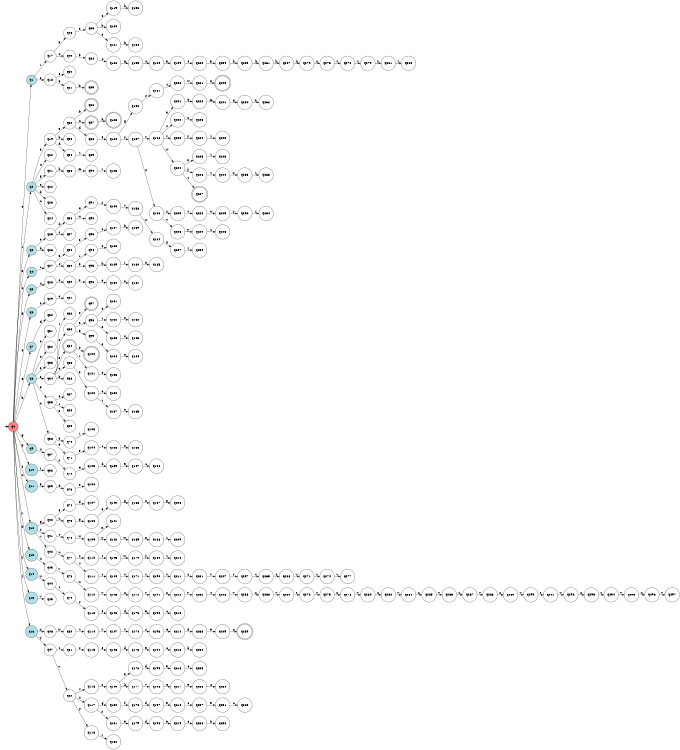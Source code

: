 digraph APTAALF {
__start0 [style = invis, shape = none, label = "", width = 0, height = 0];

rankdir=LR;
size="8,5";

s0 [style="filled", color="black", fillcolor="#ff817b" shape="circle", label="q0"];
s1 [style="filled", color="black", fillcolor="powderblue" shape="circle", label="q1"];
s2 [style="filled", color="black", fillcolor="powderblue" shape="circle", label="q2"];
s3 [style="filled", color="black", fillcolor="powderblue" shape="circle", label="q3"];
s4 [style="filled", color="black", fillcolor="powderblue" shape="circle", label="q4"];
s5 [style="filled", color="black", fillcolor="powderblue" shape="circle", label="q5"];
s6 [style="filled", color="black", fillcolor="powderblue" shape="circle", label="q6"];
s7 [style="filled", color="black", fillcolor="powderblue" shape="circle", label="q7"];
s8 [style="filled", color="black", fillcolor="powderblue" shape="circle", label="q8"];
s9 [style="filled", color="black", fillcolor="powderblue" shape="circle", label="q9"];
s10 [style="filled", color="black", fillcolor="powderblue" shape="circle", label="q10"];
s11 [style="filled", color="black", fillcolor="powderblue" shape="circle", label="q11"];
s12 [style="filled", color="black", fillcolor="powderblue" shape="circle", label="q12"];
s13 [style="filled", color="black", fillcolor="powderblue" shape="circle", label="q13"];
s14 [style="filled", color="black", fillcolor="powderblue" shape="circle", label="q14"];
s15 [style="filled", color="black", fillcolor="powderblue" shape="circle", label="q15"];
s16 [style="filled", color="black", fillcolor="powderblue" shape="circle", label="q16"];
s17 [style="filled", color="black", fillcolor="white" shape="circle", label="q17"];
s18 [style="filled", color="black", fillcolor="white" shape="circle", label="q18"];
s19 [style="filled", color="black", fillcolor="white" shape="circle", label="q19"];
s20 [style="filled", color="black", fillcolor="white" shape="circle", label="q20"];
s21 [style="filled", color="black", fillcolor="white" shape="circle", label="q21"];
s22 [style="filled", color="black", fillcolor="white" shape="circle", label="q22"];
s23 [style="filled", color="black", fillcolor="white" shape="circle", label="q23"];
s24 [style="filled", color="black", fillcolor="white" shape="circle", label="q24"];
s25 [style="filled", color="black", fillcolor="white" shape="circle", label="q25"];
s26 [style="filled", color="black", fillcolor="white" shape="circle", label="q26"];
s27 [style="filled", color="black", fillcolor="white" shape="circle", label="q27"];
s28 [style="filled", color="black", fillcolor="white" shape="circle", label="q28"];
s29 [style="filled", color="black", fillcolor="white" shape="circle", label="q29"];
s30 [style="filled", color="black", fillcolor="white" shape="circle", label="q30"];
s31 [style="filled", color="black", fillcolor="white" shape="circle", label="q31"];
s32 [style="filled", color="black", fillcolor="white" shape="circle", label="q32"];
s33 [style="filled", color="black", fillcolor="white" shape="circle", label="q33"];
s34 [style="filled", color="black", fillcolor="white" shape="circle", label="q34"];
s35 [style="filled", color="black", fillcolor="white" shape="circle", label="q35"];
s36 [style="filled", color="black", fillcolor="white" shape="circle", label="q36"];
s37 [style="filled", color="black", fillcolor="white" shape="circle", label="q37"];
s38 [style="filled", color="black", fillcolor="white" shape="circle", label="q38"];
s39 [style="filled", color="black", fillcolor="white" shape="circle", label="q39"];
s40 [style="filled", color="black", fillcolor="white" shape="circle", label="q40"];
s41 [style="filled", color="black", fillcolor="white" shape="circle", label="q41"];
s42 [style="filled", color="black", fillcolor="white" shape="circle", label="q42"];
s43 [style="filled", color="black", fillcolor="white" shape="circle", label="q43"];
s44 [style="filled", color="black", fillcolor="white" shape="circle", label="q44"];
s45 [style="filled", color="black", fillcolor="white" shape="circle", label="q45"];
s46 [style="filled", color="black", fillcolor="white" shape="circle", label="q46"];
s47 [style="filled", color="black", fillcolor="white" shape="circle", label="q47"];
s48 [style="filled", color="black", fillcolor="white" shape="circle", label="q48"];
s49 [style="filled", color="black", fillcolor="white" shape="circle", label="q49"];
s50 [style="filled", color="black", fillcolor="white" shape="circle", label="q50"];
s51 [style="filled", color="black", fillcolor="white" shape="circle", label="q51"];
s52 [style="filled", color="black", fillcolor="white" shape="circle", label="q52"];
s53 [style="filled", color="black", fillcolor="white" shape="circle", label="q53"];
s54 [style="filled", color="black", fillcolor="white" shape="circle", label="q54"];
s55 [style="filled", color="black", fillcolor="white" shape="circle", label="q55"];
s56 [style="filled", color="black", fillcolor="white" shape="circle", label="q56"];
s57 [style="filled", color="black", fillcolor="white" shape="circle", label="q57"];
s58 [style="filled", color="black", fillcolor="white" shape="circle", label="q58"];
s59 [style="filled", color="black", fillcolor="white" shape="circle", label="q59"];
s60 [style="filled", color="black", fillcolor="white" shape="circle", label="q60"];
s61 [style="filled", color="black", fillcolor="white" shape="circle", label="q61"];
s62 [style="filled", color="black", fillcolor="white" shape="circle", label="q62"];
s63 [style="filled", color="black", fillcolor="white" shape="circle", label="q63"];
s64 [style="rounded,filled", color="black", fillcolor="white" shape="doublecircle", label="q64"];
s65 [style="filled", color="black", fillcolor="white" shape="circle", label="q65"];
s66 [style="filled", color="black", fillcolor="white" shape="circle", label="q66"];
s67 [style="filled", color="black", fillcolor="white" shape="circle", label="q67"];
s68 [style="filled", color="black", fillcolor="white" shape="circle", label="q68"];
s69 [style="filled", color="black", fillcolor="white" shape="circle", label="q69"];
s70 [style="filled", color="black", fillcolor="white" shape="circle", label="q70"];
s71 [style="filled", color="black", fillcolor="white" shape="circle", label="q71"];
s72 [style="filled", color="black", fillcolor="white" shape="circle", label="q72"];
s73 [style="filled", color="black", fillcolor="white" shape="circle", label="q73"];
s74 [style="filled", color="black", fillcolor="white" shape="circle", label="q74"];
s75 [style="filled", color="black", fillcolor="white" shape="circle", label="q75"];
s76 [style="filled", color="black", fillcolor="white" shape="circle", label="q76"];
s77 [style="filled", color="black", fillcolor="white" shape="circle", label="q77"];
s78 [style="filled", color="black", fillcolor="white" shape="circle", label="q78"];
s79 [style="filled", color="black", fillcolor="white" shape="circle", label="q79"];
s80 [style="filled", color="black", fillcolor="white" shape="circle", label="q80"];
s81 [style="filled", color="black", fillcolor="white" shape="circle", label="q81"];
s82 [style="filled", color="black", fillcolor="white" shape="circle", label="q82"];
s83 [style="filled", color="black", fillcolor="white" shape="circle", label="q83"];
s84 [style="filled", color="black", fillcolor="white" shape="circle", label="q84"];
s85 [style="rounded,filled", color="black", fillcolor="white" shape="doublecircle", label="q85"];
s86 [style="rounded,filled", color="black", fillcolor="white" shape="doublecircle", label="q86"];
s87 [style="rounded,filled", color="black", fillcolor="white" shape="doublecircle", label="q87"];
s88 [style="filled", color="black", fillcolor="white" shape="circle", label="q88"];
s89 [style="filled", color="black", fillcolor="white" shape="circle", label="q89"];
s90 [style="filled", color="black", fillcolor="white" shape="circle", label="q90"];
s91 [style="filled", color="black", fillcolor="white" shape="circle", label="q91"];
s92 [style="filled", color="black", fillcolor="white" shape="circle", label="q92"];
s93 [style="filled", color="black", fillcolor="white" shape="circle", label="q93"];
s94 [style="filled", color="black", fillcolor="white" shape="circle", label="q94"];
s95 [style="filled", color="black", fillcolor="white" shape="circle", label="q95"];
s96 [style="filled", color="black", fillcolor="white" shape="circle", label="q96"];
s97 [style="rounded,filled", color="black", fillcolor="white" shape="doublecircle", label="q97"];
s98 [style="filled", color="black", fillcolor="white" shape="circle", label="q98"];
s99 [style="filled", color="black", fillcolor="white" shape="circle", label="q99"];
s100 [style="rounded,filled", color="black", fillcolor="white" shape="doublecircle", label="q100"];
s101 [style="filled", color="black", fillcolor="white" shape="circle", label="q101"];
s102 [style="filled", color="black", fillcolor="white" shape="circle", label="q102"];
s103 [style="filled", color="black", fillcolor="white" shape="circle", label="q103"];
s104 [style="filled", color="black", fillcolor="white" shape="circle", label="q104"];
s105 [style="filled", color="black", fillcolor="white" shape="circle", label="q105"];
s106 [style="filled", color="black", fillcolor="white" shape="circle", label="q106"];
s107 [style="filled", color="black", fillcolor="white" shape="circle", label="q107"];
s108 [style="filled", color="black", fillcolor="white" shape="circle", label="q108"];
s109 [style="filled", color="black", fillcolor="white" shape="circle", label="q109"];
s110 [style="filled", color="black", fillcolor="white" shape="circle", label="q110"];
s111 [style="filled", color="black", fillcolor="white" shape="circle", label="q111"];
s112 [style="filled", color="black", fillcolor="white" shape="circle", label="q112"];
s113 [style="filled", color="black", fillcolor="white" shape="circle", label="q113"];
s114 [style="filled", color="black", fillcolor="white" shape="circle", label="q114"];
s115 [style="filled", color="black", fillcolor="white" shape="circle", label="q115"];
s116 [style="filled", color="black", fillcolor="white" shape="circle", label="q116"];
s117 [style="filled", color="black", fillcolor="white" shape="circle", label="q117"];
s118 [style="filled", color="black", fillcolor="white" shape="circle", label="q118"];
s119 [style="filled", color="black", fillcolor="white" shape="circle", label="q119"];
s120 [style="filled", color="black", fillcolor="white" shape="circle", label="q120"];
s121 [style="filled", color="black", fillcolor="white" shape="circle", label="q121"];
s122 [style="filled", color="black", fillcolor="white" shape="circle", label="q122"];
s123 [style="rounded,filled", color="black", fillcolor="white" shape="doublecircle", label="q123"];
s124 [style="filled", color="black", fillcolor="white" shape="circle", label="q124"];
s125 [style="filled", color="black", fillcolor="white" shape="circle", label="q125"];
s126 [style="filled", color="black", fillcolor="white" shape="circle", label="q126"];
s127 [style="filled", color="black", fillcolor="white" shape="circle", label="q127"];
s128 [style="filled", color="black", fillcolor="white" shape="circle", label="q128"];
s129 [style="filled", color="black", fillcolor="white" shape="circle", label="q129"];
s130 [style="filled", color="black", fillcolor="white" shape="circle", label="q130"];
s131 [style="filled", color="black", fillcolor="white" shape="circle", label="q131"];
s132 [style="filled", color="black", fillcolor="white" shape="circle", label="q132"];
s133 [style="filled", color="black", fillcolor="white" shape="circle", label="q133"];
s134 [style="filled", color="black", fillcolor="white" shape="circle", label="q134"];
s135 [style="filled", color="black", fillcolor="white" shape="circle", label="q135"];
s136 [style="filled", color="black", fillcolor="white" shape="circle", label="q136"];
s137 [style="filled", color="black", fillcolor="white" shape="circle", label="q137"];
s138 [style="filled", color="black", fillcolor="white" shape="circle", label="q138"];
s139 [style="filled", color="black", fillcolor="white" shape="circle", label="q139"];
s140 [style="filled", color="black", fillcolor="white" shape="circle", label="q140"];
s141 [style="filled", color="black", fillcolor="white" shape="circle", label="q141"];
s142 [style="filled", color="black", fillcolor="white" shape="circle", label="q142"];
s143 [style="filled", color="black", fillcolor="white" shape="circle", label="q143"];
s144 [style="filled", color="black", fillcolor="white" shape="circle", label="q144"];
s145 [style="filled", color="black", fillcolor="white" shape="circle", label="q145"];
s146 [style="filled", color="black", fillcolor="white" shape="circle", label="q146"];
s147 [style="filled", color="black", fillcolor="white" shape="circle", label="q147"];
s148 [style="filled", color="black", fillcolor="white" shape="circle", label="q148"];
s149 [style="filled", color="black", fillcolor="white" shape="circle", label="q149"];
s150 [style="filled", color="black", fillcolor="white" shape="circle", label="q150"];
s151 [style="filled", color="black", fillcolor="white" shape="circle", label="q151"];
s152 [style="filled", color="black", fillcolor="white" shape="circle", label="q152"];
s153 [style="filled", color="black", fillcolor="white" shape="circle", label="q153"];
s154 [style="filled", color="black", fillcolor="white" shape="circle", label="q154"];
s155 [style="filled", color="black", fillcolor="white" shape="circle", label="q155"];
s156 [style="filled", color="black", fillcolor="white" shape="circle", label="q156"];
s157 [style="filled", color="black", fillcolor="white" shape="circle", label="q157"];
s158 [style="filled", color="black", fillcolor="white" shape="circle", label="q158"];
s159 [style="filled", color="black", fillcolor="white" shape="circle", label="q159"];
s160 [style="filled", color="black", fillcolor="white" shape="circle", label="q160"];
s161 [style="filled", color="black", fillcolor="white" shape="circle", label="q161"];
s162 [style="filled", color="black", fillcolor="white" shape="circle", label="q162"];
s163 [style="filled", color="black", fillcolor="white" shape="circle", label="q163"];
s164 [style="filled", color="black", fillcolor="white" shape="circle", label="q164"];
s165 [style="filled", color="black", fillcolor="white" shape="circle", label="q165"];
s166 [style="filled", color="black", fillcolor="white" shape="circle", label="q166"];
s167 [style="filled", color="black", fillcolor="white" shape="circle", label="q167"];
s168 [style="filled", color="black", fillcolor="white" shape="circle", label="q168"];
s169 [style="filled", color="black", fillcolor="white" shape="circle", label="q169"];
s170 [style="filled", color="black", fillcolor="white" shape="circle", label="q170"];
s171 [style="filled", color="black", fillcolor="white" shape="circle", label="q171"];
s172 [style="filled", color="black", fillcolor="white" shape="circle", label="q172"];
s173 [style="filled", color="black", fillcolor="white" shape="circle", label="q173"];
s174 [style="filled", color="black", fillcolor="white" shape="circle", label="q174"];
s175 [style="filled", color="black", fillcolor="white" shape="circle", label="q175"];
s176 [style="filled", color="black", fillcolor="white" shape="circle", label="q176"];
s177 [style="filled", color="black", fillcolor="white" shape="circle", label="q177"];
s178 [style="filled", color="black", fillcolor="white" shape="circle", label="q178"];
s179 [style="filled", color="black", fillcolor="white" shape="circle", label="q179"];
s180 [style="filled", color="black", fillcolor="white" shape="circle", label="q180"];
s181 [style="filled", color="black", fillcolor="white" shape="circle", label="q181"];
s182 [style="filled", color="black", fillcolor="white" shape="circle", label="q182"];
s183 [style="filled", color="black", fillcolor="white" shape="circle", label="q183"];
s184 [style="filled", color="black", fillcolor="white" shape="circle", label="q184"];
s185 [style="filled", color="black", fillcolor="white" shape="circle", label="q185"];
s186 [style="filled", color="black", fillcolor="white" shape="circle", label="q186"];
s187 [style="filled", color="black", fillcolor="white" shape="circle", label="q187"];
s188 [style="filled", color="black", fillcolor="white" shape="circle", label="q188"];
s189 [style="filled", color="black", fillcolor="white" shape="circle", label="q189"];
s190 [style="filled", color="black", fillcolor="white" shape="circle", label="q190"];
s191 [style="filled", color="black", fillcolor="white" shape="circle", label="q191"];
s192 [style="filled", color="black", fillcolor="white" shape="circle", label="q192"];
s193 [style="filled", color="black", fillcolor="white" shape="circle", label="q193"];
s194 [style="filled", color="black", fillcolor="white" shape="circle", label="q194"];
s195 [style="filled", color="black", fillcolor="white" shape="circle", label="q195"];
s196 [style="filled", color="black", fillcolor="white" shape="circle", label="q196"];
s197 [style="filled", color="black", fillcolor="white" shape="circle", label="q197"];
s198 [style="filled", color="black", fillcolor="white" shape="circle", label="q198"];
s199 [style="filled", color="black", fillcolor="white" shape="circle", label="q199"];
s200 [style="filled", color="black", fillcolor="white" shape="circle", label="q200"];
s201 [style="filled", color="black", fillcolor="white" shape="circle", label="q201"];
s202 [style="filled", color="black", fillcolor="white" shape="circle", label="q202"];
s203 [style="filled", color="black", fillcolor="white" shape="circle", label="q203"];
s204 [style="filled", color="black", fillcolor="white" shape="circle", label="q204"];
s205 [style="filled", color="black", fillcolor="white" shape="circle", label="q205"];
s206 [style="filled", color="black", fillcolor="white" shape="circle", label="q206"];
s207 [style="filled", color="black", fillcolor="white" shape="circle", label="q207"];
s208 [style="filled", color="black", fillcolor="white" shape="circle", label="q208"];
s209 [style="filled", color="black", fillcolor="white" shape="circle", label="q209"];
s210 [style="filled", color="black", fillcolor="white" shape="circle", label="q210"];
s211 [style="filled", color="black", fillcolor="white" shape="circle", label="q211"];
s212 [style="filled", color="black", fillcolor="white" shape="circle", label="q212"];
s213 [style="filled", color="black", fillcolor="white" shape="circle", label="q213"];
s214 [style="filled", color="black", fillcolor="white" shape="circle", label="q214"];
s215 [style="filled", color="black", fillcolor="white" shape="circle", label="q215"];
s216 [style="filled", color="black", fillcolor="white" shape="circle", label="q216"];
s217 [style="filled", color="black", fillcolor="white" shape="circle", label="q217"];
s218 [style="filled", color="black", fillcolor="white" shape="circle", label="q218"];
s219 [style="filled", color="black", fillcolor="white" shape="circle", label="q219"];
s220 [style="filled", color="black", fillcolor="white" shape="circle", label="q220"];
s221 [style="filled", color="black", fillcolor="white" shape="circle", label="q221"];
s222 [style="filled", color="black", fillcolor="white" shape="circle", label="q222"];
s223 [style="filled", color="black", fillcolor="white" shape="circle", label="q223"];
s224 [style="filled", color="black", fillcolor="white" shape="circle", label="q224"];
s225 [style="filled", color="black", fillcolor="white" shape="circle", label="q225"];
s226 [style="filled", color="black", fillcolor="white" shape="circle", label="q226"];
s227 [style="rounded,filled", color="black", fillcolor="white" shape="doublecircle", label="q227"];
s228 [style="filled", color="black", fillcolor="white" shape="circle", label="q228"];
s229 [style="filled", color="black", fillcolor="white" shape="circle", label="q229"];
s230 [style="filled", color="black", fillcolor="white" shape="circle", label="q230"];
s231 [style="filled", color="black", fillcolor="white" shape="circle", label="q231"];
s232 [style="filled", color="black", fillcolor="white" shape="circle", label="q232"];
s233 [style="filled", color="black", fillcolor="white" shape="circle", label="q233"];
s234 [style="filled", color="black", fillcolor="white" shape="circle", label="q234"];
s235 [style="filled", color="black", fillcolor="white" shape="circle", label="q235"];
s236 [style="filled", color="black", fillcolor="white" shape="circle", label="q236"];
s237 [style="filled", color="black", fillcolor="white" shape="circle", label="q237"];
s238 [style="filled", color="black", fillcolor="white" shape="circle", label="q238"];
s239 [style="filled", color="black", fillcolor="white" shape="circle", label="q239"];
s240 [style="rounded,filled", color="black", fillcolor="white" shape="doublecircle", label="q240"];
s241 [style="filled", color="black", fillcolor="white" shape="circle", label="q241"];
s242 [style="filled", color="black", fillcolor="white" shape="circle", label="q242"];
s243 [style="filled", color="black", fillcolor="white" shape="circle", label="q243"];
s244 [style="filled", color="black", fillcolor="white" shape="circle", label="q244"];
s245 [style="filled", color="black", fillcolor="white" shape="circle", label="q245"];
s246 [style="filled", color="black", fillcolor="white" shape="circle", label="q246"];
s247 [style="filled", color="black", fillcolor="white" shape="circle", label="q247"];
s248 [style="filled", color="black", fillcolor="white" shape="circle", label="q248"];
s249 [style="filled", color="black", fillcolor="white" shape="circle", label="q249"];
s250 [style="filled", color="black", fillcolor="white" shape="circle", label="q250"];
s251 [style="filled", color="black", fillcolor="white" shape="circle", label="q251"];
s252 [style="filled", color="black", fillcolor="white" shape="circle", label="q252"];
s253 [style="filled", color="black", fillcolor="white" shape="circle", label="q253"];
s254 [style="filled", color="black", fillcolor="white" shape="circle", label="q254"];
s255 [style="filled", color="black", fillcolor="white" shape="circle", label="q255"];
s256 [style="filled", color="black", fillcolor="white" shape="circle", label="q256"];
s257 [style="filled", color="black", fillcolor="white" shape="circle", label="q257"];
s258 [style="filled", color="black", fillcolor="white" shape="circle", label="q258"];
s259 [style="rounded,filled", color="black", fillcolor="white" shape="doublecircle", label="q259"];
s260 [style="filled", color="black", fillcolor="white" shape="circle", label="q260"];
s261 [style="filled", color="black", fillcolor="white" shape="circle", label="q261"];
s262 [style="filled", color="black", fillcolor="white" shape="circle", label="q262"];
s263 [style="filled", color="black", fillcolor="white" shape="circle", label="q263"];
s264 [style="filled", color="black", fillcolor="white" shape="circle", label="q264"];
s265 [style="filled", color="black", fillcolor="white" shape="circle", label="q265"];
s266 [style="filled", color="black", fillcolor="white" shape="circle", label="q266"];
s267 [style="filled", color="black", fillcolor="white" shape="circle", label="q267"];
s268 [style="filled", color="black", fillcolor="white" shape="circle", label="q268"];
s269 [style="filled", color="black", fillcolor="white" shape="circle", label="q269"];
s270 [style="filled", color="black", fillcolor="white" shape="circle", label="q270"];
s271 [style="filled", color="black", fillcolor="white" shape="circle", label="q271"];
s272 [style="filled", color="black", fillcolor="white" shape="circle", label="q272"];
s273 [style="filled", color="black", fillcolor="white" shape="circle", label="q273"];
s274 [style="filled", color="black", fillcolor="white" shape="circle", label="q274"];
s275 [style="filled", color="black", fillcolor="white" shape="circle", label="q275"];
s276 [style="filled", color="black", fillcolor="white" shape="circle", label="q276"];
s277 [style="filled", color="black", fillcolor="white" shape="circle", label="q277"];
s278 [style="filled", color="black", fillcolor="white" shape="circle", label="q278"];
s279 [style="filled", color="black", fillcolor="white" shape="circle", label="q279"];
s280 [style="filled", color="black", fillcolor="white" shape="circle", label="q280"];
s281 [style="filled", color="black", fillcolor="white" shape="circle", label="q281"];
s282 [style="filled", color="black", fillcolor="white" shape="circle", label="q282"];
s283 [style="filled", color="black", fillcolor="white" shape="circle", label="q283"];
s284 [style="filled", color="black", fillcolor="white" shape="circle", label="q284"];
s285 [style="filled", color="black", fillcolor="white" shape="circle", label="q285"];
s286 [style="filled", color="black", fillcolor="white" shape="circle", label="q286"];
s287 [style="filled", color="black", fillcolor="white" shape="circle", label="q287"];
s288 [style="filled", color="black", fillcolor="white" shape="circle", label="q288"];
s289 [style="filled", color="black", fillcolor="white" shape="circle", label="q289"];
s290 [style="filled", color="black", fillcolor="white" shape="circle", label="q290"];
s291 [style="filled", color="black", fillcolor="white" shape="circle", label="q291"];
s292 [style="filled", color="black", fillcolor="white" shape="circle", label="q292"];
s293 [style="filled", color="black", fillcolor="white" shape="circle", label="q293"];
s294 [style="filled", color="black", fillcolor="white" shape="circle", label="q294"];
s295 [style="filled", color="black", fillcolor="white" shape="circle", label="q295"];
s296 [style="filled", color="black", fillcolor="white" shape="circle", label="q296"];
s297 [style="filled", color="black", fillcolor="white" shape="circle", label="q297"];
subgraph cluster_main { 
	graph [pad=".75", ranksep="0.15", nodesep="0.15"];
	 style=invis; 
	__start0 -> s0 [penwidth=2];
}
s0 -> s1 [label="0"];
s0 -> s2 [label="1"];
s0 -> s3 [label="3"];
s0 -> s4 [label="4"];
s0 -> s5 [label="5"];
s0 -> s6 [label="8"];
s0 -> s7 [label="9"];
s0 -> s8 [label="b"];
s0 -> s9 [label="g"];
s0 -> s10 [label="p"];
s0 -> s11 [label="s"];
s0 -> s12 [label="u"];
s0 -> s13 [label="v"];
s0 -> s14 [label="x"];
s0 -> s15 [label="y"];
s0 -> s16 [label="z"];
s1 -> s17 [label="1"];
s1 -> s18 [label="3"];
s2 -> s19 [label="3"];
s2 -> s20 [label="4"];
s2 -> s21 [label="5"];
s2 -> s22 [label="9"];
s2 -> s23 [label="b"];
s2 -> s24 [label="c"];
s3 -> s25 [label="9"];
s3 -> s26 [label="b"];
s4 -> s27 [label="1"];
s5 -> s28 [label="4"];
s6 -> s29 [label="2"];
s7 -> s30 [label="d"];
s8 -> s31 [label="0"];
s8 -> s32 [label="2"];
s8 -> s33 [label="3"];
s8 -> s34 [label="8"];
s8 -> s35 [label="9"];
s8 -> s36 [label="c"];
s9 -> s37 [label="u"];
s10 -> s38 [label="r"];
s11 -> s39 [label="e"];
s12 -> s40 [label="g"];
s12 -> s41 [label="s"];
s12 -> s42 [label="v"];
s13 -> s43 [label="u"];
s14 -> s44 [label="w"];
s15 -> s45 [label="v"];
s16 -> s46 [label="x"];
s16 -> s47 [label="y"];
s17 -> s48 [label="3"];
s17 -> s49 [label="4"];
s18 -> s50 [label="8"];
s18 -> s51 [label="9"];
s19 -> s52 [label="9"];
s19 -> s53 [label="b"];
s19 -> s54 [label="d"];
s21 -> s55 [label="h"];
s25 -> s56 [label="d"];
s25 -> s57 [label="s"];
s27 -> s58 [label="3"];
s27 -> s59 [label="4"];
s28 -> s60 [label="6"];
s29 -> s61 [label="0"];
s34 -> s62 [label="1"];
s34 -> s63 [label="2"];
s34 -> s64 [label="3"];
s34 -> s65 [label="9"];
s34 -> s66 [label="b"];
s35 -> s67 [label="0"];
s35 -> s68 [label="1"];
s35 -> s69 [label="3"];
s36 -> s70 [label="3"];
s36 -> s71 [label="9"];
s37 -> s72 [label="s"];
s39 -> s73 [label="d"];
s40 -> s74 [label="e"];
s40 -> s75 [label="u"];
s41 -> s76 [label="t"];
s42 -> s77 [label="u"];
s43 -> s78 [label="v"];
s44 -> s79 [label="t"];
s46 -> s80 [label="w"];
s47 -> s81 [label="t"];
s47 -> s82 [label="v"];
s48 -> s83 [label="9"];
s49 -> s84 [label="5"];
s51 -> s85 [label="b"];
s52 -> s86 [label="b"];
s52 -> s87 [label="c"];
s52 -> s88 [label="d"];
s54 -> s89 [label="z"];
s55 -> s90 [label="m"];
s56 -> s91 [label="e"];
s56 -> s92 [label="w"];
s58 -> s93 [label="9"];
s59 -> s94 [label="1"];
s59 -> s95 [label="5"];
s60 -> s96 [label="3"];
s63 -> s97 [label="0"];
s63 -> s98 [label="3"];
s63 -> s99 [label="8"];
s64 -> s100 [label="0"];
s64 -> s101 [label="1"];
s65 -> s102 [label="3"];
s70 -> s103 [label="1"];
s71 -> s104 [label="3"];
s72 -> s105 [label="e"];
s73 -> s106 [label="9"];
s74 -> s107 [label="d"];
s75 -> s108 [label="g"];
s76 -> s109 [label="w"];
s77 -> s110 [label="s"];
s77 -> s111 [label="v"];
s78 -> s112 [label="u"];
s79 -> s113 [label="s"];
s80 -> s114 [label="t"];
s81 -> s115 [label="s"];
s82 -> s116 [label="t"];
s82 -> s117 [label="u"];
s82 -> s118 [label="y"];
s83 -> s119 [label="8"];
s83 -> s120 [label="b"];
s83 -> s121 [label="c"];
s84 -> s122 [label="4"];
s87 -> s123 [label="b"];
s88 -> s124 [label="e"];
s90 -> s125 [label="r"];
s91 -> s126 [label="s"];
s93 -> s127 [label="c"];
s94 -> s128 [label="0"];
s95 -> s129 [label="h"];
s96 -> s130 [label="9"];
s98 -> s131 [label="0"];
s98 -> s132 [label="1"];
s98 -> s133 [label="2"];
s99 -> s134 [label="2"];
s101 -> s135 [label="0"];
s102 -> s136 [label="0"];
s102 -> s137 [label="1"];
s104 -> s138 [label="1"];
s105 -> s139 [label="d"];
s108 -> s140 [label="e"];
s109 -> s141 [label="x"];
s109 -> s142 [label="y"];
s110 -> s143 [label="t"];
s111 -> s144 [label="t"];
s112 -> s145 [label="v"];
s113 -> s146 [label="e"];
s114 -> s147 [label="v"];
s115 -> s148 [label="e"];
s116 -> s149 [label="s"];
s117 -> s150 [label="g"];
s117 -> s151 [label="s"];
s118 -> s152 [label="z"];
s119 -> s153 [label="b"];
s121 -> s154 [label="b"];
s122 -> s155 [label="6"];
s124 -> s156 [label="g"];
s124 -> s157 [label="s"];
s126 -> s158 [label="t"];
s127 -> s159 [label="b"];
s129 -> s160 [label="r"];
s130 -> s161 [label="c"];
s132 -> s162 [label="0"];
s133 -> s163 [label="0"];
s134 -> s164 [label="0"];
s137 -> s165 [label="0"];
s138 -> s166 [label="0"];
s139 -> s167 [label="9"];
s140 -> s168 [label="g"];
s142 -> s169 [label="w"];
s143 -> s170 [label="w"];
s144 -> s171 [label="v"];
s145 -> s172 [label="u"];
s146 -> s173 [label="d"];
s147 -> s174 [label="t"];
s148 -> s175 [label="d"];
s149 -> s176 [label="e"];
s149 -> s177 [label="k"];
s150 -> s178 [label="f"];
s151 -> s179 [label="e"];
s155 -> s180 [label="4"];
s156 -> s181 [label="s"];
s157 -> s182 [label="t"];
s157 -> s183 [label="u"];
s158 -> s184 [label="w"];
s160 -> s185 [label="x"];
s167 -> s186 [label="c"];
s168 -> s187 [label="u"];
s169 -> s188 [label="x"];
s170 -> s189 [label="y"];
s171 -> s190 [label="t"];
s172 -> s191 [label="v"];
s173 -> s192 [label="9"];
s174 -> s193 [label="s"];
s175 -> s194 [label="9"];
s176 -> s195 [label="d"];
s177 -> s196 [label="7"];
s178 -> s197 [label="d"];
s179 -> s198 [label="d"];
s180 -> s199 [label="5"];
s181 -> s200 [label="t"];
s182 -> s201 [label="n"];
s182 -> s202 [label="s"];
s182 -> s203 [label="v"];
s182 -> s204 [label="w"];
s183 -> s205 [label="s"];
s183 -> s206 [label="v"];
s184 -> s207 [label="x"];
s187 -> s208 [label="g"];
s188 -> s209 [label="z"];
s189 -> s210 [label="z"];
s190 -> s211 [label="v"];
s191 -> s212 [label="u"];
s192 -> s213 [label="c"];
s193 -> s214 [label="e"];
s194 -> s215 [label="c"];
s195 -> s216 [label="9"];
s196 -> s217 [label="e"];
s197 -> s218 [label="9"];
s198 -> s219 [label="9"];
s199 -> s220 [label="4"];
s200 -> s221 [label="w"];
s201 -> s222 [label="q"];
s202 -> s223 [label="u"];
s203 -> s224 [label="y"];
s204 -> s225 [label="x"];
s204 -> s226 [label="y"];
s204 -> s227 [label="z"];
s205 -> s228 [label="t"];
s206 -> s229 [label="y"];
s207 -> s230 [label="z"];
s211 -> s231 [label="u"];
s212 -> s232 [label="v"];
s214 -> s233 [label="d"];
s215 -> s234 [label="b"];
s216 -> s235 [label="c"];
s217 -> s236 [label="9"];
s218 -> s237 [label="c"];
s219 -> s238 [label="c"];
s220 -> s239 [label="5"];
s221 -> s240 [label="x"];
s222 -> s241 [label="m"];
s224 -> s242 [label="z"];
s225 -> s243 [label="z"];
s226 -> s244 [label="z"];
s228 -> s245 [label="w"];
s229 -> s246 [label="z"];
s231 -> s247 [label="v"];
s232 -> s248 [label="t"];
s233 -> s249 [label="9"];
s236 -> s250 [label="c"];
s237 -> s251 [label="9"];
s238 -> s252 [label="b"];
s239 -> s253 [label="h"];
s241 -> s254 [label="q"];
s244 -> s255 [label="x"];
s245 -> s256 [label="y"];
s247 -> s257 [label="t"];
s248 -> s258 [label="v"];
s249 -> s259 [label="c"];
s251 -> s260 [label="c"];
s253 -> s261 [label="k"];
s254 -> s262 [label="n"];
s255 -> s263 [label="z"];
s256 -> s264 [label="z"];
s257 -> s265 [label="v"];
s258 -> s266 [label="u"];
s261 -> s267 [label="h"];
s265 -> s268 [label="t"];
s266 -> s269 [label="v"];
s267 -> s270 [label="k"];
s268 -> s271 [label="v"];
s269 -> s272 [label="t"];
s270 -> s273 [label="s"];
s271 -> s274 [label="t"];
s272 -> s275 [label="v"];
s273 -> s276 [label="t"];
s274 -> s277 [label="v"];
s275 -> s278 [label="u"];
s276 -> s279 [label="v"];
s278 -> s280 [label="v"];
s279 -> s281 [label="y"];
s280 -> s282 [label="u"];
s281 -> s283 [label="z"];
s282 -> s284 [label="v"];
s284 -> s285 [label="u"];
s285 -> s286 [label="v"];
s286 -> s287 [label="u"];
s287 -> s288 [label="v"];
s288 -> s289 [label="u"];
s289 -> s290 [label="v"];
s290 -> s291 [label="t"];
s291 -> s292 [label="v"];
s292 -> s293 [label="u"];
s293 -> s294 [label="t"];
s294 -> s295 [label="v"];
s295 -> s296 [label="u"];
s296 -> s297 [label="v"];

}